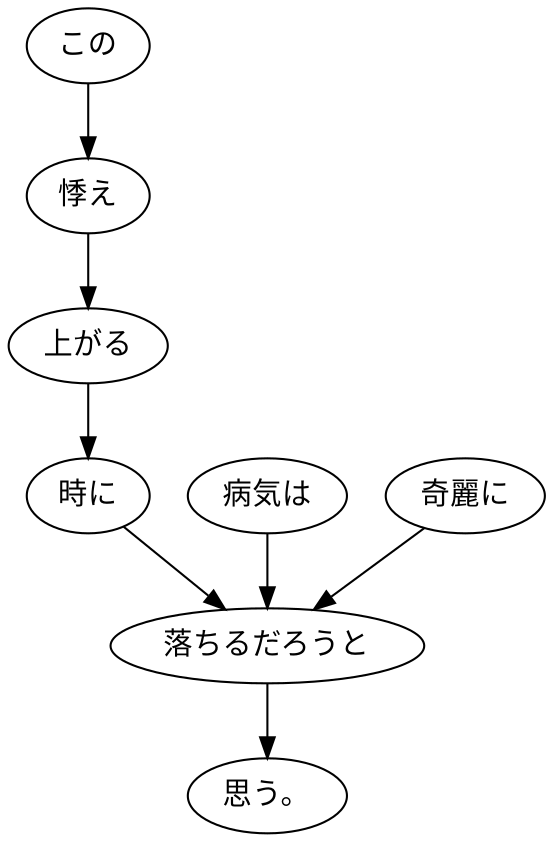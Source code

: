 digraph graph4510 {
	node0 [label="この"];
	node1 [label="悸え"];
	node2 [label="上がる"];
	node3 [label="時に"];
	node4 [label="病気は"];
	node5 [label="奇麗に"];
	node6 [label="落ちるだろうと"];
	node7 [label="思う。"];
	node0 -> node1;
	node1 -> node2;
	node2 -> node3;
	node3 -> node6;
	node4 -> node6;
	node5 -> node6;
	node6 -> node7;
}
